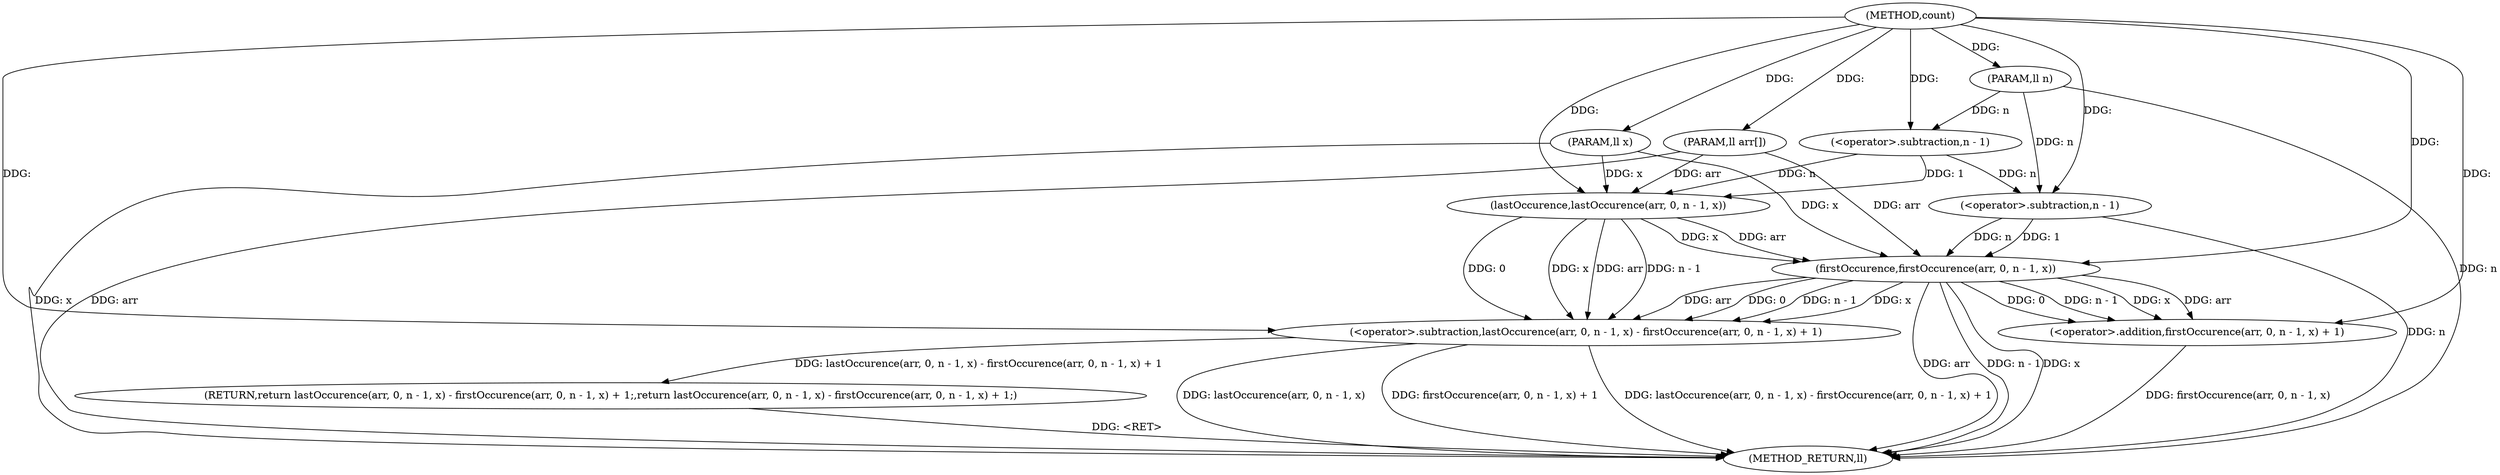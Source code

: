 digraph "count" {  
"1000427" [label = "(METHOD,count)" ]
"1000450" [label = "(METHOD_RETURN,ll)" ]
"1000428" [label = "(PARAM,ll arr[])" ]
"1000429" [label = "(PARAM,ll n)" ]
"1000430" [label = "(PARAM,ll x)" ]
"1000432" [label = "(RETURN,return lastOccurence(arr, 0, n - 1, x) - firstOccurence(arr, 0, n - 1, x) + 1;,return lastOccurence(arr, 0, n - 1, x) - firstOccurence(arr, 0, n - 1, x) + 1;)" ]
"1000433" [label = "(<operator>.subtraction,lastOccurence(arr, 0, n - 1, x) - firstOccurence(arr, 0, n - 1, x) + 1)" ]
"1000434" [label = "(lastOccurence,lastOccurence(arr, 0, n - 1, x))" ]
"1000441" [label = "(<operator>.addition,firstOccurence(arr, 0, n - 1, x) + 1)" ]
"1000437" [label = "(<operator>.subtraction,n - 1)" ]
"1000442" [label = "(firstOccurence,firstOccurence(arr, 0, n - 1, x))" ]
"1000445" [label = "(<operator>.subtraction,n - 1)" ]
  "1000428" -> "1000450"  [ label = "DDG: arr"] 
  "1000429" -> "1000450"  [ label = "DDG: n"] 
  "1000430" -> "1000450"  [ label = "DDG: x"] 
  "1000433" -> "1000450"  [ label = "DDG: lastOccurence(arr, 0, n - 1, x)"] 
  "1000442" -> "1000450"  [ label = "DDG: arr"] 
  "1000445" -> "1000450"  [ label = "DDG: n"] 
  "1000442" -> "1000450"  [ label = "DDG: n - 1"] 
  "1000442" -> "1000450"  [ label = "DDG: x"] 
  "1000441" -> "1000450"  [ label = "DDG: firstOccurence(arr, 0, n - 1, x)"] 
  "1000433" -> "1000450"  [ label = "DDG: firstOccurence(arr, 0, n - 1, x) + 1"] 
  "1000433" -> "1000450"  [ label = "DDG: lastOccurence(arr, 0, n - 1, x) - firstOccurence(arr, 0, n - 1, x) + 1"] 
  "1000432" -> "1000450"  [ label = "DDG: <RET>"] 
  "1000427" -> "1000428"  [ label = "DDG: "] 
  "1000427" -> "1000429"  [ label = "DDG: "] 
  "1000427" -> "1000430"  [ label = "DDG: "] 
  "1000433" -> "1000432"  [ label = "DDG: lastOccurence(arr, 0, n - 1, x) - firstOccurence(arr, 0, n - 1, x) + 1"] 
  "1000434" -> "1000433"  [ label = "DDG: arr"] 
  "1000434" -> "1000433"  [ label = "DDG: n - 1"] 
  "1000434" -> "1000433"  [ label = "DDG: 0"] 
  "1000434" -> "1000433"  [ label = "DDG: x"] 
  "1000442" -> "1000433"  [ label = "DDG: arr"] 
  "1000442" -> "1000433"  [ label = "DDG: 0"] 
  "1000442" -> "1000433"  [ label = "DDG: n - 1"] 
  "1000442" -> "1000433"  [ label = "DDG: x"] 
  "1000427" -> "1000433"  [ label = "DDG: "] 
  "1000428" -> "1000434"  [ label = "DDG: arr"] 
  "1000427" -> "1000434"  [ label = "DDG: "] 
  "1000437" -> "1000434"  [ label = "DDG: 1"] 
  "1000437" -> "1000434"  [ label = "DDG: n"] 
  "1000430" -> "1000434"  [ label = "DDG: x"] 
  "1000442" -> "1000441"  [ label = "DDG: arr"] 
  "1000442" -> "1000441"  [ label = "DDG: 0"] 
  "1000442" -> "1000441"  [ label = "DDG: n - 1"] 
  "1000442" -> "1000441"  [ label = "DDG: x"] 
  "1000427" -> "1000441"  [ label = "DDG: "] 
  "1000429" -> "1000437"  [ label = "DDG: n"] 
  "1000427" -> "1000437"  [ label = "DDG: "] 
  "1000434" -> "1000442"  [ label = "DDG: arr"] 
  "1000428" -> "1000442"  [ label = "DDG: arr"] 
  "1000427" -> "1000442"  [ label = "DDG: "] 
  "1000445" -> "1000442"  [ label = "DDG: n"] 
  "1000445" -> "1000442"  [ label = "DDG: 1"] 
  "1000434" -> "1000442"  [ label = "DDG: x"] 
  "1000430" -> "1000442"  [ label = "DDG: x"] 
  "1000437" -> "1000445"  [ label = "DDG: n"] 
  "1000429" -> "1000445"  [ label = "DDG: n"] 
  "1000427" -> "1000445"  [ label = "DDG: "] 
}
